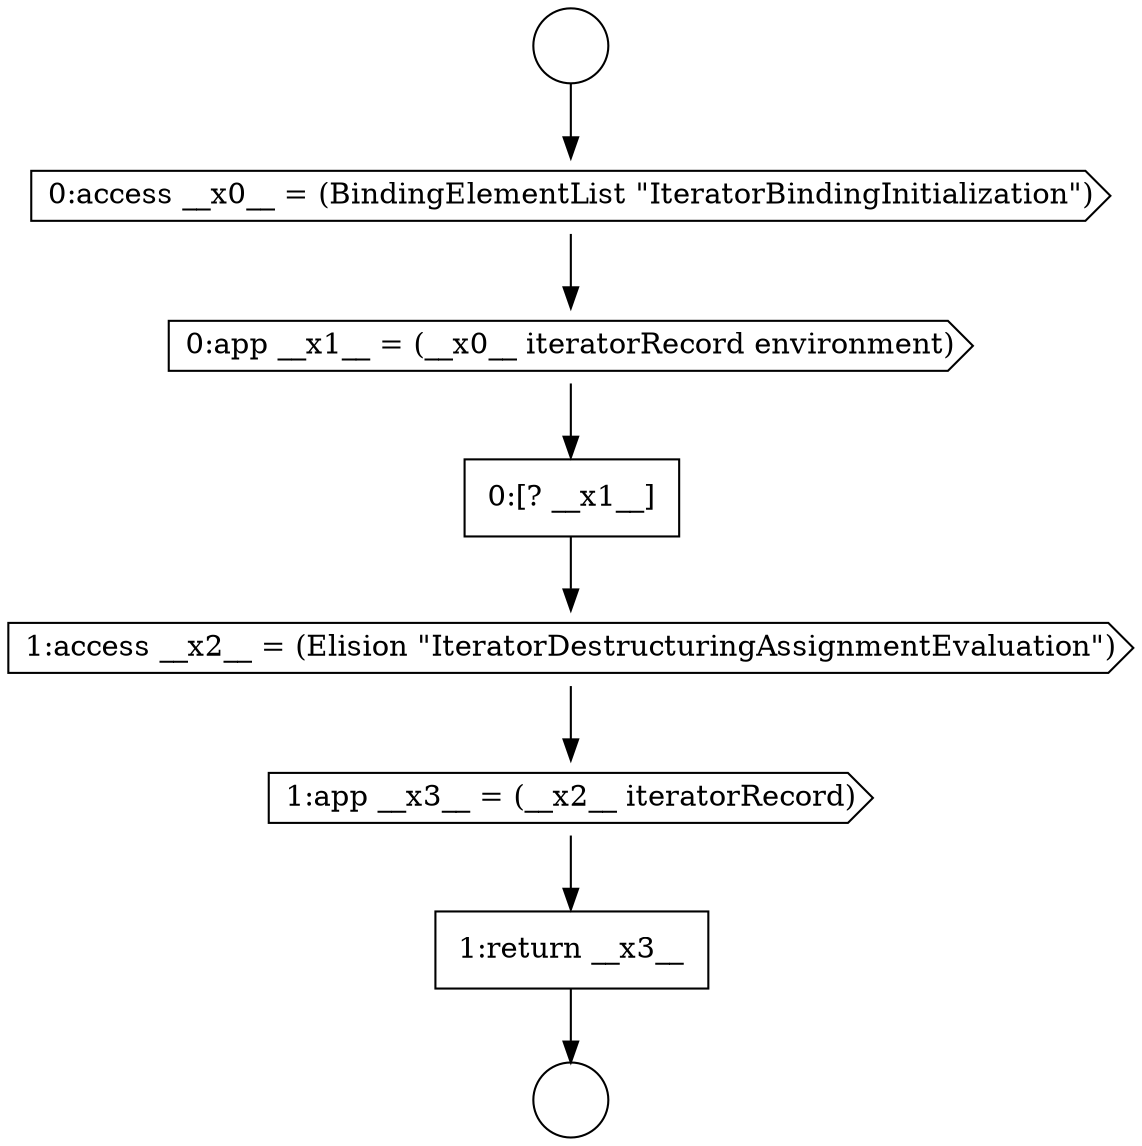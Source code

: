 digraph {
  node6306 [shape=cds, label=<<font color="black">1:app __x3__ = (__x2__ iteratorRecord)</font>> color="black" fillcolor="white" style=filled]
  node6300 [shape=circle label=" " color="black" fillcolor="white" style=filled]
  node6307 [shape=none, margin=0, label=<<font color="black">
    <table border="0" cellborder="1" cellspacing="0" cellpadding="10">
      <tr><td align="left">1:return __x3__</td></tr>
    </table>
  </font>> color="black" fillcolor="white" style=filled]
  node6303 [shape=cds, label=<<font color="black">0:app __x1__ = (__x0__ iteratorRecord environment)</font>> color="black" fillcolor="white" style=filled]
  node6304 [shape=none, margin=0, label=<<font color="black">
    <table border="0" cellborder="1" cellspacing="0" cellpadding="10">
      <tr><td align="left">0:[? __x1__]</td></tr>
    </table>
  </font>> color="black" fillcolor="white" style=filled]
  node6302 [shape=cds, label=<<font color="black">0:access __x0__ = (BindingElementList &quot;IteratorBindingInitialization&quot;)</font>> color="black" fillcolor="white" style=filled]
  node6301 [shape=circle label=" " color="black" fillcolor="white" style=filled]
  node6305 [shape=cds, label=<<font color="black">1:access __x2__ = (Elision &quot;IteratorDestructuringAssignmentEvaluation&quot;)</font>> color="black" fillcolor="white" style=filled]
  node6303 -> node6304 [ color="black"]
  node6304 -> node6305 [ color="black"]
  node6305 -> node6306 [ color="black"]
  node6300 -> node6302 [ color="black"]
  node6306 -> node6307 [ color="black"]
  node6307 -> node6301 [ color="black"]
  node6302 -> node6303 [ color="black"]
}

